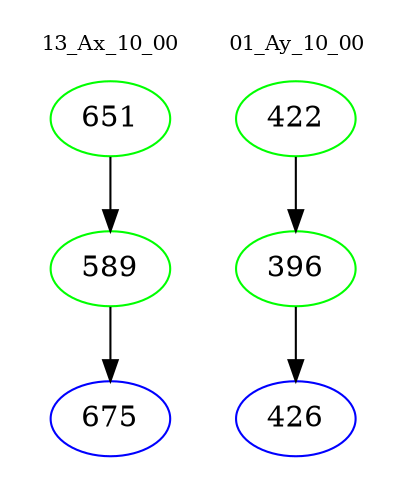 digraph{
subgraph cluster_0 {
color = white
label = "13_Ax_10_00";
fontsize=10;
T0_651 [label="651", color="green"]
T0_651 -> T0_589 [color="black"]
T0_589 [label="589", color="green"]
T0_589 -> T0_675 [color="black"]
T0_675 [label="675", color="blue"]
}
subgraph cluster_1 {
color = white
label = "01_Ay_10_00";
fontsize=10;
T1_422 [label="422", color="green"]
T1_422 -> T1_396 [color="black"]
T1_396 [label="396", color="green"]
T1_396 -> T1_426 [color="black"]
T1_426 [label="426", color="blue"]
}
}
